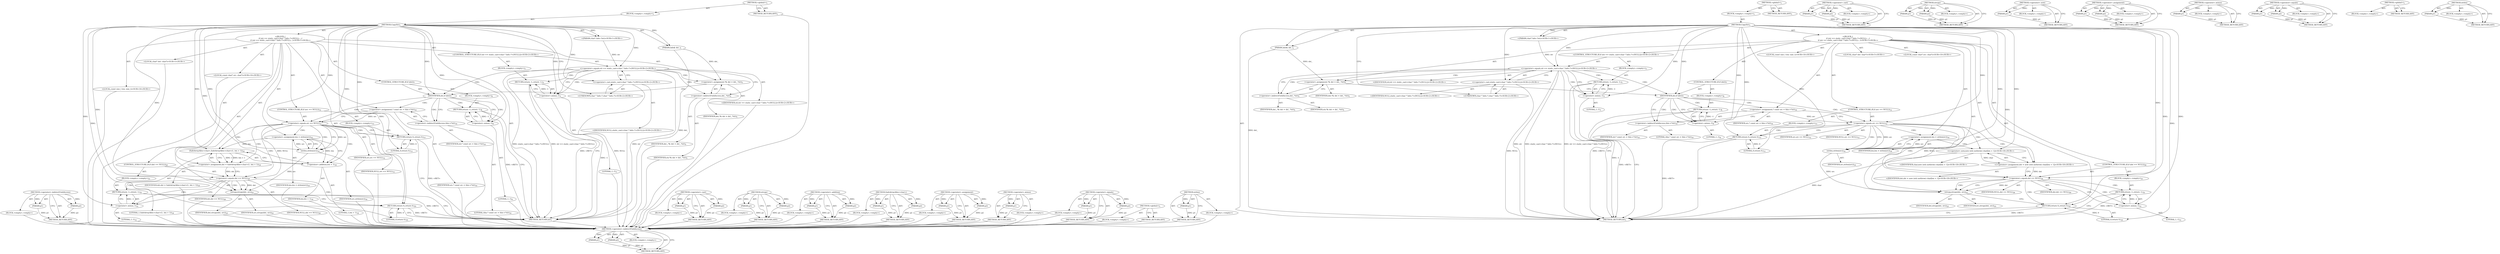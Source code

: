 digraph "strlen" {
vulnerable_115 [label=<(METHOD,&lt;operator&gt;.indirectFieldAccess)>];
vulnerable_116 [label=<(PARAM,p1)>];
vulnerable_117 [label=<(PARAM,p2)>];
vulnerable_118 [label=<(BLOCK,&lt;empty&gt;,&lt;empty&gt;)>];
vulnerable_119 [label=<(METHOD_RETURN,ANY)>];
vulnerable_6 [label=<(METHOD,&lt;global&gt;)<SUB>1</SUB>>];
vulnerable_7 [label=<(BLOCK,&lt;empty&gt;,&lt;empty&gt;)<SUB>1</SUB>>];
vulnerable_8 [label=<(METHOD,CopyStr)<SUB>1</SUB>>];
vulnerable_9 [label="<(PARAM,char* Info::*str)<SUB>1</SUB>>"];
vulnerable_10 [label=<(PARAM,Info&amp; dst_)<SUB>1</SUB>>];
vulnerable_11 [label="<(BLOCK,{
 if (str == static_cast&lt;char * Info::*&gt;(NULL)...,{
 if (str == static_cast&lt;char * Info::*&gt;(NULL)...)<SUB>1</SUB>>"];
vulnerable_12 [label="<(CONTROL_STRUCTURE,IF,if (str == static_cast&lt;char * Info::*&gt;(NULL)))<SUB>2</SUB>>"];
vulnerable_13 [label="<(&lt;operator&gt;.equals,str == static_cast&lt;char * Info::*&gt;(NULL))<SUB>2</SUB>>"];
vulnerable_14 [label="<(IDENTIFIER,str,str == static_cast&lt;char * Info::*&gt;(NULL))<SUB>2</SUB>>"];
vulnerable_15 [label="<(&lt;operator&gt;.cast,static_cast&lt;char * Info::*&gt;(NULL))<SUB>2</SUB>>"];
vulnerable_16 [label="<(UNKNOWN,char * Info::*,char * Info::*)<SUB>2</SUB>>"];
vulnerable_17 [label="<(IDENTIFIER,NULL,static_cast&lt;char * Info::*&gt;(NULL))<SUB>2</SUB>>"];
vulnerable_18 [label=<(BLOCK,&lt;empty&gt;,&lt;empty&gt;)<SUB>3</SUB>>];
vulnerable_19 [label=<(RETURN,return -1;,return -1;)<SUB>3</SUB>>];
vulnerable_20 [label=<(&lt;operator&gt;.minus,-1)<SUB>3</SUB>>];
vulnerable_21 [label=<(LITERAL,1,-1)<SUB>3</SUB>>];
vulnerable_22 [label="<(LOCAL,char* dst: char*)<SUB>5</SUB>>"];
vulnerable_23 [label=<(&lt;operator&gt;.assignment,*&amp; dst = dst_.*str)<SUB>5</SUB>>];
vulnerable_24 [label=<(IDENTIFIER,dst,*&amp; dst = dst_.*str)<SUB>5</SUB>>];
vulnerable_25 [label=<(&lt;operator&gt;.indirectFieldAccess,dst_.*str)<SUB>5</SUB>>];
vulnerable_26 [label=<(IDENTIFIER,dst_,*&amp; dst = dst_.*str)<SUB>5</SUB>>];
vulnerable_27 [label=<(IDENTIFIER,str,*&amp; dst = dst_.*str)<SUB>5</SUB>>];
vulnerable_28 [label=<(CONTROL_STRUCTURE,IF,if (dst))<SUB>7</SUB>>];
vulnerable_29 [label=<(IDENTIFIER,dst,if (dst))<SUB>7</SUB>>];
vulnerable_30 [label=<(BLOCK,&lt;empty&gt;,&lt;empty&gt;)<SUB>8</SUB>>];
vulnerable_31 [label=<(RETURN,return -1;,return -1;)<SUB>8</SUB>>];
vulnerable_32 [label=<(&lt;operator&gt;.minus,-1)<SUB>8</SUB>>];
vulnerable_33 [label=<(LITERAL,1,-1)<SUB>8</SUB>>];
vulnerable_34 [label="<(LOCAL,const char* src: char*)<SUB>10</SUB>>"];
vulnerable_35 [label=<(&lt;operator&gt;.assignment,* const src = this-&gt;*str)<SUB>10</SUB>>];
vulnerable_36 [label=<(IDENTIFIER,src,* const src = this-&gt;*str)<SUB>10</SUB>>];
vulnerable_37 [label=<(&lt;operator&gt;.indirectFieldAccess,this-&gt;*str)<SUB>10</SUB>>];
vulnerable_38 [label=<(LITERAL,this,* const src = this-&gt;*str)<SUB>10</SUB>>];
vulnerable_39 [label=<(IDENTIFIER,str,* const src = this-&gt;*str)<SUB>10</SUB>>];
vulnerable_40 [label=<(CONTROL_STRUCTURE,IF,if (src == NULL))<SUB>12</SUB>>];
vulnerable_41 [label=<(&lt;operator&gt;.equals,src == NULL)<SUB>12</SUB>>];
vulnerable_42 [label=<(IDENTIFIER,src,src == NULL)<SUB>12</SUB>>];
vulnerable_43 [label=<(IDENTIFIER,NULL,src == NULL)<SUB>12</SUB>>];
vulnerable_44 [label=<(BLOCK,&lt;empty&gt;,&lt;empty&gt;)<SUB>13</SUB>>];
vulnerable_45 [label=<(RETURN,return 0;,return 0;)<SUB>13</SUB>>];
vulnerable_46 [label=<(LITERAL,0,return 0;)<SUB>13</SUB>>];
vulnerable_47 [label="<(LOCAL,const size_t len: size_t)<SUB>16</SUB>>"];
vulnerable_48 [label=<(&lt;operator&gt;.assignment,len = strlen(src))<SUB>16</SUB>>];
vulnerable_49 [label=<(IDENTIFIER,len,len = strlen(src))<SUB>16</SUB>>];
vulnerable_50 [label=<(strlen,strlen(src))<SUB>16</SUB>>];
vulnerable_51 [label=<(IDENTIFIER,src,strlen(src))<SUB>16</SUB>>];
vulnerable_52 [label="<(&lt;operator&gt;.assignment,dst = new (std::nothrow) char[len + 1])<SUB>18</SUB>>"];
vulnerable_53 [label="<(IDENTIFIER,dst,dst = new (std::nothrow) char[len + 1])<SUB>18</SUB>>"];
vulnerable_54 [label="<(&lt;operator&gt;.new,new (std::nothrow) char[len + 1])<SUB>18</SUB>>"];
vulnerable_55 [label="<(IDENTIFIER,char,new (std::nothrow) char[len + 1])<SUB>18</SUB>>"];
vulnerable_56 [label=<(CONTROL_STRUCTURE,IF,if (dst == NULL))<SUB>20</SUB>>];
vulnerable_57 [label=<(&lt;operator&gt;.equals,dst == NULL)<SUB>20</SUB>>];
vulnerable_58 [label=<(IDENTIFIER,dst,dst == NULL)<SUB>20</SUB>>];
vulnerable_59 [label=<(IDENTIFIER,NULL,dst == NULL)<SUB>20</SUB>>];
vulnerable_60 [label=<(BLOCK,&lt;empty&gt;,&lt;empty&gt;)<SUB>21</SUB>>];
vulnerable_61 [label=<(RETURN,return -1;,return -1;)<SUB>21</SUB>>];
vulnerable_62 [label=<(&lt;operator&gt;.minus,-1)<SUB>21</SUB>>];
vulnerable_63 [label=<(LITERAL,1,-1)<SUB>21</SUB>>];
vulnerable_64 [label=<(strcpy,strcpy(dst, src))<SUB>23</SUB>>];
vulnerable_65 [label=<(IDENTIFIER,dst,strcpy(dst, src))<SUB>23</SUB>>];
vulnerable_66 [label=<(IDENTIFIER,src,strcpy(dst, src))<SUB>23</SUB>>];
vulnerable_67 [label=<(RETURN,return 0;,return 0;)<SUB>25</SUB>>];
vulnerable_68 [label=<(LITERAL,0,return 0;)<SUB>25</SUB>>];
vulnerable_69 [label=<(METHOD_RETURN,int)<SUB>1</SUB>>];
vulnerable_71 [label=<(METHOD_RETURN,ANY)<SUB>1</SUB>>];
vulnerable_101 [label=<(METHOD,&lt;operator&gt;.cast)>];
vulnerable_102 [label=<(PARAM,p1)>];
vulnerable_103 [label=<(PARAM,p2)>];
vulnerable_104 [label=<(BLOCK,&lt;empty&gt;,&lt;empty&gt;)>];
vulnerable_105 [label=<(METHOD_RETURN,ANY)>];
vulnerable_128 [label=<(METHOD,strcpy)>];
vulnerable_129 [label=<(PARAM,p1)>];
vulnerable_130 [label=<(PARAM,p2)>];
vulnerable_131 [label=<(BLOCK,&lt;empty&gt;,&lt;empty&gt;)>];
vulnerable_132 [label=<(METHOD_RETURN,ANY)>];
vulnerable_124 [label=<(METHOD,&lt;operator&gt;.new)>];
vulnerable_125 [label=<(PARAM,p1)>];
vulnerable_126 [label=<(BLOCK,&lt;empty&gt;,&lt;empty&gt;)>];
vulnerable_127 [label=<(METHOD_RETURN,ANY)>];
vulnerable_110 [label=<(METHOD,&lt;operator&gt;.assignment)>];
vulnerable_111 [label=<(PARAM,p1)>];
vulnerable_112 [label=<(PARAM,p2)>];
vulnerable_113 [label=<(BLOCK,&lt;empty&gt;,&lt;empty&gt;)>];
vulnerable_114 [label=<(METHOD_RETURN,ANY)>];
vulnerable_106 [label=<(METHOD,&lt;operator&gt;.minus)>];
vulnerable_107 [label=<(PARAM,p1)>];
vulnerable_108 [label=<(BLOCK,&lt;empty&gt;,&lt;empty&gt;)>];
vulnerable_109 [label=<(METHOD_RETURN,ANY)>];
vulnerable_96 [label=<(METHOD,&lt;operator&gt;.equals)>];
vulnerable_97 [label=<(PARAM,p1)>];
vulnerable_98 [label=<(PARAM,p2)>];
vulnerable_99 [label=<(BLOCK,&lt;empty&gt;,&lt;empty&gt;)>];
vulnerable_100 [label=<(METHOD_RETURN,ANY)>];
vulnerable_90 [label=<(METHOD,&lt;global&gt;)<SUB>1</SUB>>];
vulnerable_91 [label=<(BLOCK,&lt;empty&gt;,&lt;empty&gt;)>];
vulnerable_92 [label=<(METHOD_RETURN,ANY)>];
vulnerable_120 [label=<(METHOD,strlen)>];
vulnerable_121 [label=<(PARAM,p1)>];
vulnerable_122 [label=<(BLOCK,&lt;empty&gt;,&lt;empty&gt;)>];
vulnerable_123 [label=<(METHOD_RETURN,ANY)>];
fixed_116 [label=<(METHOD,&lt;operator&gt;.indirectFieldAccess)>];
fixed_117 [label=<(PARAM,p1)>];
fixed_118 [label=<(PARAM,p2)>];
fixed_119 [label=<(BLOCK,&lt;empty&gt;,&lt;empty&gt;)>];
fixed_120 [label=<(METHOD_RETURN,ANY)>];
fixed_6 [label=<(METHOD,&lt;global&gt;)<SUB>1</SUB>>];
fixed_7 [label=<(BLOCK,&lt;empty&gt;,&lt;empty&gt;)<SUB>1</SUB>>];
fixed_8 [label=<(METHOD,CopyStr)<SUB>1</SUB>>];
fixed_9 [label="<(PARAM,char* Info::*str)<SUB>1</SUB>>"];
fixed_10 [label=<(PARAM,Info&amp; dst_)<SUB>1</SUB>>];
fixed_11 [label="<(BLOCK,{
 if (str == static_cast&lt;char * Info::*&gt;(NULL)...,{
 if (str == static_cast&lt;char * Info::*&gt;(NULL)...)<SUB>1</SUB>>"];
fixed_12 [label="<(CONTROL_STRUCTURE,IF,if (str == static_cast&lt;char * Info::*&gt;(NULL)))<SUB>2</SUB>>"];
fixed_13 [label="<(&lt;operator&gt;.equals,str == static_cast&lt;char * Info::*&gt;(NULL))<SUB>2</SUB>>"];
fixed_14 [label="<(IDENTIFIER,str,str == static_cast&lt;char * Info::*&gt;(NULL))<SUB>2</SUB>>"];
fixed_15 [label="<(&lt;operator&gt;.cast,static_cast&lt;char * Info::*&gt;(NULL))<SUB>2</SUB>>"];
fixed_16 [label="<(UNKNOWN,char * Info::*,char * Info::*)<SUB>2</SUB>>"];
fixed_17 [label="<(IDENTIFIER,NULL,static_cast&lt;char * Info::*&gt;(NULL))<SUB>2</SUB>>"];
fixed_18 [label=<(BLOCK,&lt;empty&gt;,&lt;empty&gt;)<SUB>3</SUB>>];
fixed_19 [label=<(RETURN,return -1;,return -1;)<SUB>3</SUB>>];
fixed_20 [label=<(&lt;operator&gt;.minus,-1)<SUB>3</SUB>>];
fixed_21 [label=<(LITERAL,1,-1)<SUB>3</SUB>>];
fixed_22 [label="<(LOCAL,char* dst: char*)<SUB>5</SUB>>"];
fixed_23 [label=<(&lt;operator&gt;.assignment,*&amp; dst = dst_.*str)<SUB>5</SUB>>];
fixed_24 [label=<(IDENTIFIER,dst,*&amp; dst = dst_.*str)<SUB>5</SUB>>];
fixed_25 [label=<(&lt;operator&gt;.indirectFieldAccess,dst_.*str)<SUB>5</SUB>>];
fixed_26 [label=<(IDENTIFIER,dst_,*&amp; dst = dst_.*str)<SUB>5</SUB>>];
fixed_27 [label=<(IDENTIFIER,str,*&amp; dst = dst_.*str)<SUB>5</SUB>>];
fixed_28 [label=<(CONTROL_STRUCTURE,IF,if (dst))<SUB>7</SUB>>];
fixed_29 [label=<(IDENTIFIER,dst,if (dst))<SUB>7</SUB>>];
fixed_30 [label=<(BLOCK,&lt;empty&gt;,&lt;empty&gt;)<SUB>8</SUB>>];
fixed_31 [label=<(RETURN,return -1;,return -1;)<SUB>8</SUB>>];
fixed_32 [label=<(&lt;operator&gt;.minus,-1)<SUB>8</SUB>>];
fixed_33 [label=<(LITERAL,1,-1)<SUB>8</SUB>>];
fixed_34 [label="<(LOCAL,const char* src: char*)<SUB>10</SUB>>"];
fixed_35 [label=<(&lt;operator&gt;.assignment,* const src = this-&gt;*str)<SUB>10</SUB>>];
fixed_36 [label=<(IDENTIFIER,src,* const src = this-&gt;*str)<SUB>10</SUB>>];
fixed_37 [label=<(&lt;operator&gt;.indirectFieldAccess,this-&gt;*str)<SUB>10</SUB>>];
fixed_38 [label=<(LITERAL,this,* const src = this-&gt;*str)<SUB>10</SUB>>];
fixed_39 [label=<(IDENTIFIER,str,* const src = this-&gt;*str)<SUB>10</SUB>>];
fixed_40 [label=<(CONTROL_STRUCTURE,IF,if (src == NULL))<SUB>12</SUB>>];
fixed_41 [label=<(&lt;operator&gt;.equals,src == NULL)<SUB>12</SUB>>];
fixed_42 [label=<(IDENTIFIER,src,src == NULL)<SUB>12</SUB>>];
fixed_43 [label=<(IDENTIFIER,NULL,src == NULL)<SUB>12</SUB>>];
fixed_44 [label=<(BLOCK,&lt;empty&gt;,&lt;empty&gt;)<SUB>13</SUB>>];
fixed_45 [label=<(RETURN,return 0;,return 0;)<SUB>13</SUB>>];
fixed_46 [label=<(LITERAL,0,return 0;)<SUB>13</SUB>>];
fixed_47 [label="<(LOCAL,const size_t len: size_t)<SUB>16</SUB>>"];
fixed_48 [label=<(&lt;operator&gt;.assignment,len = strlen(src))<SUB>16</SUB>>];
fixed_49 [label=<(IDENTIFIER,len,len = strlen(src))<SUB>16</SUB>>];
fixed_50 [label=<(strlen,strlen(src))<SUB>16</SUB>>];
fixed_51 [label=<(IDENTIFIER,src,strlen(src))<SUB>16</SUB>>];
fixed_52 [label=<(&lt;operator&gt;.assignment,dst = SafeArrayAlloc&lt;char&gt;(1, len + 1))<SUB>18</SUB>>];
fixed_53 [label=<(IDENTIFIER,dst,dst = SafeArrayAlloc&lt;char&gt;(1, len + 1))<SUB>18</SUB>>];
fixed_54 [label=<(SafeArrayAlloc&lt;char&gt;,SafeArrayAlloc&lt;char&gt;(1, len + 1))<SUB>18</SUB>>];
fixed_55 [label=<(LITERAL,1,SafeArrayAlloc&lt;char&gt;(1, len + 1))<SUB>18</SUB>>];
fixed_56 [label=<(&lt;operator&gt;.addition,len + 1)<SUB>18</SUB>>];
fixed_57 [label=<(IDENTIFIER,len,len + 1)<SUB>18</SUB>>];
fixed_58 [label=<(LITERAL,1,len + 1)<SUB>18</SUB>>];
fixed_59 [label=<(CONTROL_STRUCTURE,IF,if (dst == NULL))<SUB>20</SUB>>];
fixed_60 [label=<(&lt;operator&gt;.equals,dst == NULL)<SUB>20</SUB>>];
fixed_61 [label=<(IDENTIFIER,dst,dst == NULL)<SUB>20</SUB>>];
fixed_62 [label=<(IDENTIFIER,NULL,dst == NULL)<SUB>20</SUB>>];
fixed_63 [label=<(BLOCK,&lt;empty&gt;,&lt;empty&gt;)<SUB>21</SUB>>];
fixed_64 [label=<(RETURN,return -1;,return -1;)<SUB>21</SUB>>];
fixed_65 [label=<(&lt;operator&gt;.minus,-1)<SUB>21</SUB>>];
fixed_66 [label=<(LITERAL,1,-1)<SUB>21</SUB>>];
fixed_67 [label=<(strcpy,strcpy(dst, src))<SUB>23</SUB>>];
fixed_68 [label=<(IDENTIFIER,dst,strcpy(dst, src))<SUB>23</SUB>>];
fixed_69 [label=<(IDENTIFIER,src,strcpy(dst, src))<SUB>23</SUB>>];
fixed_70 [label=<(RETURN,return 0;,return 0;)<SUB>25</SUB>>];
fixed_71 [label=<(LITERAL,0,return 0;)<SUB>25</SUB>>];
fixed_72 [label=<(METHOD_RETURN,int)<SUB>1</SUB>>];
fixed_74 [label=<(METHOD_RETURN,ANY)<SUB>1</SUB>>];
fixed_102 [label=<(METHOD,&lt;operator&gt;.cast)>];
fixed_103 [label=<(PARAM,p1)>];
fixed_104 [label=<(PARAM,p2)>];
fixed_105 [label=<(BLOCK,&lt;empty&gt;,&lt;empty&gt;)>];
fixed_106 [label=<(METHOD_RETURN,ANY)>];
fixed_135 [label=<(METHOD,strcpy)>];
fixed_136 [label=<(PARAM,p1)>];
fixed_137 [label=<(PARAM,p2)>];
fixed_138 [label=<(BLOCK,&lt;empty&gt;,&lt;empty&gt;)>];
fixed_139 [label=<(METHOD_RETURN,ANY)>];
fixed_130 [label=<(METHOD,&lt;operator&gt;.addition)>];
fixed_131 [label=<(PARAM,p1)>];
fixed_132 [label=<(PARAM,p2)>];
fixed_133 [label=<(BLOCK,&lt;empty&gt;,&lt;empty&gt;)>];
fixed_134 [label=<(METHOD_RETURN,ANY)>];
fixed_125 [label=<(METHOD,SafeArrayAlloc&lt;char&gt;)>];
fixed_126 [label=<(PARAM,p1)>];
fixed_127 [label=<(PARAM,p2)>];
fixed_128 [label=<(BLOCK,&lt;empty&gt;,&lt;empty&gt;)>];
fixed_129 [label=<(METHOD_RETURN,ANY)>];
fixed_111 [label=<(METHOD,&lt;operator&gt;.assignment)>];
fixed_112 [label=<(PARAM,p1)>];
fixed_113 [label=<(PARAM,p2)>];
fixed_114 [label=<(BLOCK,&lt;empty&gt;,&lt;empty&gt;)>];
fixed_115 [label=<(METHOD_RETURN,ANY)>];
fixed_107 [label=<(METHOD,&lt;operator&gt;.minus)>];
fixed_108 [label=<(PARAM,p1)>];
fixed_109 [label=<(BLOCK,&lt;empty&gt;,&lt;empty&gt;)>];
fixed_110 [label=<(METHOD_RETURN,ANY)>];
fixed_97 [label=<(METHOD,&lt;operator&gt;.equals)>];
fixed_98 [label=<(PARAM,p1)>];
fixed_99 [label=<(PARAM,p2)>];
fixed_100 [label=<(BLOCK,&lt;empty&gt;,&lt;empty&gt;)>];
fixed_101 [label=<(METHOD_RETURN,ANY)>];
fixed_91 [label=<(METHOD,&lt;global&gt;)<SUB>1</SUB>>];
fixed_92 [label=<(BLOCK,&lt;empty&gt;,&lt;empty&gt;)>];
fixed_93 [label=<(METHOD_RETURN,ANY)>];
fixed_121 [label=<(METHOD,strlen)>];
fixed_122 [label=<(PARAM,p1)>];
fixed_123 [label=<(BLOCK,&lt;empty&gt;,&lt;empty&gt;)>];
fixed_124 [label=<(METHOD_RETURN,ANY)>];
vulnerable_115 -> vulnerable_116  [key=0, label="AST: "];
vulnerable_115 -> vulnerable_116  [key=1, label="DDG: "];
vulnerable_115 -> vulnerable_118  [key=0, label="AST: "];
vulnerable_115 -> vulnerable_117  [key=0, label="AST: "];
vulnerable_115 -> vulnerable_117  [key=1, label="DDG: "];
vulnerable_115 -> vulnerable_119  [key=0, label="AST: "];
vulnerable_115 -> vulnerable_119  [key=1, label="CFG: "];
vulnerable_116 -> vulnerable_119  [key=0, label="DDG: p1"];
vulnerable_117 -> vulnerable_119  [key=0, label="DDG: p2"];
vulnerable_6 -> vulnerable_7  [key=0, label="AST: "];
vulnerable_6 -> vulnerable_71  [key=0, label="AST: "];
vulnerable_6 -> vulnerable_71  [key=1, label="CFG: "];
vulnerable_7 -> vulnerable_8  [key=0, label="AST: "];
vulnerable_8 -> vulnerable_9  [key=0, label="AST: "];
vulnerable_8 -> vulnerable_9  [key=1, label="DDG: "];
vulnerable_8 -> vulnerable_10  [key=0, label="AST: "];
vulnerable_8 -> vulnerable_10  [key=1, label="DDG: "];
vulnerable_8 -> vulnerable_11  [key=0, label="AST: "];
vulnerable_8 -> vulnerable_69  [key=0, label="AST: "];
vulnerable_8 -> vulnerable_16  [key=0, label="CFG: "];
vulnerable_8 -> vulnerable_67  [key=0, label="DDG: "];
vulnerable_8 -> vulnerable_29  [key=0, label="DDG: "];
vulnerable_8 -> vulnerable_64  [key=0, label="DDG: "];
vulnerable_8 -> vulnerable_68  [key=0, label="DDG: "];
vulnerable_8 -> vulnerable_13  [key=0, label="DDG: "];
vulnerable_8 -> vulnerable_41  [key=0, label="DDG: "];
vulnerable_8 -> vulnerable_45  [key=0, label="DDG: "];
vulnerable_8 -> vulnerable_50  [key=0, label="DDG: "];
vulnerable_8 -> vulnerable_54  [key=0, label="DDG: "];
vulnerable_8 -> vulnerable_57  [key=0, label="DDG: "];
vulnerable_8 -> vulnerable_15  [key=0, label="DDG: "];
vulnerable_8 -> vulnerable_46  [key=0, label="DDG: "];
vulnerable_8 -> vulnerable_20  [key=0, label="DDG: "];
vulnerable_8 -> vulnerable_32  [key=0, label="DDG: "];
vulnerable_8 -> vulnerable_62  [key=0, label="DDG: "];
vulnerable_9 -> vulnerable_13  [key=0, label="DDG: str"];
vulnerable_10 -> vulnerable_69  [key=0, label="DDG: dst_"];
vulnerable_10 -> vulnerable_23  [key=0, label="DDG: dst_"];
vulnerable_11 -> vulnerable_12  [key=0, label="AST: "];
vulnerable_11 -> vulnerable_22  [key=0, label="AST: "];
vulnerable_11 -> vulnerable_23  [key=0, label="AST: "];
vulnerable_11 -> vulnerable_28  [key=0, label="AST: "];
vulnerable_11 -> vulnerable_34  [key=0, label="AST: "];
vulnerable_11 -> vulnerable_35  [key=0, label="AST: "];
vulnerable_11 -> vulnerable_40  [key=0, label="AST: "];
vulnerable_11 -> vulnerable_47  [key=0, label="AST: "];
vulnerable_11 -> vulnerable_48  [key=0, label="AST: "];
vulnerable_11 -> vulnerable_52  [key=0, label="AST: "];
vulnerable_11 -> vulnerable_56  [key=0, label="AST: "];
vulnerable_11 -> vulnerable_64  [key=0, label="AST: "];
vulnerable_11 -> vulnerable_67  [key=0, label="AST: "];
vulnerable_12 -> vulnerable_13  [key=0, label="AST: "];
vulnerable_12 -> vulnerable_18  [key=0, label="AST: "];
vulnerable_13 -> vulnerable_14  [key=0, label="AST: "];
vulnerable_13 -> vulnerable_15  [key=0, label="AST: "];
vulnerable_13 -> vulnerable_20  [key=0, label="CFG: "];
vulnerable_13 -> vulnerable_20  [key=1, label="CDG: "];
vulnerable_13 -> vulnerable_25  [key=0, label="CFG: "];
vulnerable_13 -> vulnerable_25  [key=1, label="CDG: "];
vulnerable_13 -> vulnerable_69  [key=0, label="DDG: str"];
vulnerable_13 -> vulnerable_69  [key=1, label="DDG: static_cast&lt;char * Info::*&gt;(NULL)"];
vulnerable_13 -> vulnerable_69  [key=2, label="DDG: str == static_cast&lt;char * Info::*&gt;(NULL)"];
vulnerable_13 -> vulnerable_23  [key=0, label="CDG: "];
vulnerable_13 -> vulnerable_19  [key=0, label="CDG: "];
vulnerable_13 -> vulnerable_29  [key=0, label="CDG: "];
vulnerable_15 -> vulnerable_16  [key=0, label="AST: "];
vulnerable_15 -> vulnerable_17  [key=0, label="AST: "];
vulnerable_15 -> vulnerable_13  [key=0, label="CFG: "];
vulnerable_15 -> vulnerable_69  [key=0, label="DDG: NULL"];
vulnerable_16 -> vulnerable_15  [key=0, label="CFG: "];
vulnerable_18 -> vulnerable_19  [key=0, label="AST: "];
vulnerable_19 -> vulnerable_20  [key=0, label="AST: "];
vulnerable_19 -> vulnerable_69  [key=0, label="CFG: "];
vulnerable_19 -> vulnerable_69  [key=1, label="DDG: &lt;RET&gt;"];
vulnerable_20 -> vulnerable_21  [key=0, label="AST: "];
vulnerable_20 -> vulnerable_19  [key=0, label="CFG: "];
vulnerable_20 -> vulnerable_19  [key=1, label="DDG: -1"];
vulnerable_20 -> vulnerable_69  [key=0, label="DDG: -1"];
vulnerable_23 -> vulnerable_24  [key=0, label="AST: "];
vulnerable_23 -> vulnerable_25  [key=0, label="AST: "];
vulnerable_23 -> vulnerable_29  [key=0, label="CFG: "];
vulnerable_25 -> vulnerable_26  [key=0, label="AST: "];
vulnerable_25 -> vulnerable_27  [key=0, label="AST: "];
vulnerable_25 -> vulnerable_23  [key=0, label="CFG: "];
vulnerable_28 -> vulnerable_29  [key=0, label="AST: "];
vulnerable_28 -> vulnerable_30  [key=0, label="AST: "];
vulnerable_29 -> vulnerable_32  [key=0, label="CFG: "];
vulnerable_29 -> vulnerable_32  [key=1, label="CDG: "];
vulnerable_29 -> vulnerable_37  [key=0, label="CFG: "];
vulnerable_29 -> vulnerable_37  [key=1, label="CDG: "];
vulnerable_29 -> vulnerable_41  [key=0, label="CDG: "];
vulnerable_29 -> vulnerable_35  [key=0, label="CDG: "];
vulnerable_29 -> vulnerable_31  [key=0, label="CDG: "];
vulnerable_30 -> vulnerable_31  [key=0, label="AST: "];
vulnerable_31 -> vulnerable_32  [key=0, label="AST: "];
vulnerable_31 -> vulnerable_69  [key=0, label="CFG: "];
vulnerable_31 -> vulnerable_69  [key=1, label="DDG: &lt;RET&gt;"];
vulnerable_32 -> vulnerable_33  [key=0, label="AST: "];
vulnerable_32 -> vulnerable_31  [key=0, label="CFG: "];
vulnerable_32 -> vulnerable_31  [key=1, label="DDG: -1"];
vulnerable_35 -> vulnerable_36  [key=0, label="AST: "];
vulnerable_35 -> vulnerable_37  [key=0, label="AST: "];
vulnerable_35 -> vulnerable_41  [key=0, label="CFG: "];
vulnerable_35 -> vulnerable_41  [key=1, label="DDG: src"];
vulnerable_37 -> vulnerable_38  [key=0, label="AST: "];
vulnerable_37 -> vulnerable_39  [key=0, label="AST: "];
vulnerable_37 -> vulnerable_35  [key=0, label="CFG: "];
vulnerable_40 -> vulnerable_41  [key=0, label="AST: "];
vulnerable_40 -> vulnerable_44  [key=0, label="AST: "];
vulnerable_41 -> vulnerable_42  [key=0, label="AST: "];
vulnerable_41 -> vulnerable_43  [key=0, label="AST: "];
vulnerable_41 -> vulnerable_45  [key=0, label="CFG: "];
vulnerable_41 -> vulnerable_45  [key=1, label="CDG: "];
vulnerable_41 -> vulnerable_50  [key=0, label="CFG: "];
vulnerable_41 -> vulnerable_50  [key=1, label="DDG: src"];
vulnerable_41 -> vulnerable_50  [key=2, label="CDG: "];
vulnerable_41 -> vulnerable_57  [key=0, label="DDG: NULL"];
vulnerable_41 -> vulnerable_57  [key=1, label="CDG: "];
vulnerable_41 -> vulnerable_48  [key=0, label="CDG: "];
vulnerable_41 -> vulnerable_52  [key=0, label="CDG: "];
vulnerable_41 -> vulnerable_54  [key=0, label="CDG: "];
vulnerable_44 -> vulnerable_45  [key=0, label="AST: "];
vulnerable_45 -> vulnerable_46  [key=0, label="AST: "];
vulnerable_45 -> vulnerable_69  [key=0, label="CFG: "];
vulnerable_45 -> vulnerable_69  [key=1, label="DDG: &lt;RET&gt;"];
vulnerable_46 -> vulnerable_45  [key=0, label="DDG: 0"];
vulnerable_48 -> vulnerable_49  [key=0, label="AST: "];
vulnerable_48 -> vulnerable_50  [key=0, label="AST: "];
vulnerable_48 -> vulnerable_54  [key=0, label="CFG: "];
vulnerable_50 -> vulnerable_51  [key=0, label="AST: "];
vulnerable_50 -> vulnerable_48  [key=0, label="CFG: "];
vulnerable_50 -> vulnerable_48  [key=1, label="DDG: src"];
vulnerable_50 -> vulnerable_64  [key=0, label="DDG: src"];
vulnerable_52 -> vulnerable_53  [key=0, label="AST: "];
vulnerable_52 -> vulnerable_54  [key=0, label="AST: "];
vulnerable_52 -> vulnerable_57  [key=0, label="CFG: "];
vulnerable_52 -> vulnerable_57  [key=1, label="DDG: dst"];
vulnerable_54 -> vulnerable_55  [key=0, label="AST: "];
vulnerable_54 -> vulnerable_52  [key=0, label="CFG: "];
vulnerable_54 -> vulnerable_52  [key=1, label="DDG: char"];
vulnerable_54 -> vulnerable_69  [key=0, label="DDG: char"];
vulnerable_56 -> vulnerable_57  [key=0, label="AST: "];
vulnerable_56 -> vulnerable_60  [key=0, label="AST: "];
vulnerable_57 -> vulnerable_58  [key=0, label="AST: "];
vulnerable_57 -> vulnerable_59  [key=0, label="AST: "];
vulnerable_57 -> vulnerable_62  [key=0, label="CFG: "];
vulnerable_57 -> vulnerable_62  [key=1, label="CDG: "];
vulnerable_57 -> vulnerable_64  [key=0, label="CFG: "];
vulnerable_57 -> vulnerable_64  [key=1, label="DDG: dst"];
vulnerable_57 -> vulnerable_64  [key=2, label="CDG: "];
vulnerable_57 -> vulnerable_61  [key=0, label="CDG: "];
vulnerable_57 -> vulnerable_67  [key=0, label="CDG: "];
vulnerable_60 -> vulnerable_61  [key=0, label="AST: "];
vulnerable_61 -> vulnerable_62  [key=0, label="AST: "];
vulnerable_61 -> vulnerable_69  [key=0, label="CFG: "];
vulnerable_61 -> vulnerable_69  [key=1, label="DDG: &lt;RET&gt;"];
vulnerable_62 -> vulnerable_63  [key=0, label="AST: "];
vulnerable_62 -> vulnerable_61  [key=0, label="CFG: "];
vulnerable_62 -> vulnerable_61  [key=1, label="DDG: -1"];
vulnerable_64 -> vulnerable_65  [key=0, label="AST: "];
vulnerable_64 -> vulnerable_66  [key=0, label="AST: "];
vulnerable_64 -> vulnerable_67  [key=0, label="CFG: "];
vulnerable_67 -> vulnerable_68  [key=0, label="AST: "];
vulnerable_67 -> vulnerable_69  [key=0, label="CFG: "];
vulnerable_67 -> vulnerable_69  [key=1, label="DDG: &lt;RET&gt;"];
vulnerable_68 -> vulnerable_67  [key=0, label="DDG: 0"];
vulnerable_101 -> vulnerable_102  [key=0, label="AST: "];
vulnerable_101 -> vulnerable_102  [key=1, label="DDG: "];
vulnerable_101 -> vulnerable_104  [key=0, label="AST: "];
vulnerable_101 -> vulnerable_103  [key=0, label="AST: "];
vulnerable_101 -> vulnerable_103  [key=1, label="DDG: "];
vulnerable_101 -> vulnerable_105  [key=0, label="AST: "];
vulnerable_101 -> vulnerable_105  [key=1, label="CFG: "];
vulnerable_102 -> vulnerable_105  [key=0, label="DDG: p1"];
vulnerable_103 -> vulnerable_105  [key=0, label="DDG: p2"];
vulnerable_128 -> vulnerable_129  [key=0, label="AST: "];
vulnerable_128 -> vulnerable_129  [key=1, label="DDG: "];
vulnerable_128 -> vulnerable_131  [key=0, label="AST: "];
vulnerable_128 -> vulnerable_130  [key=0, label="AST: "];
vulnerable_128 -> vulnerable_130  [key=1, label="DDG: "];
vulnerable_128 -> vulnerable_132  [key=0, label="AST: "];
vulnerable_128 -> vulnerable_132  [key=1, label="CFG: "];
vulnerable_129 -> vulnerable_132  [key=0, label="DDG: p1"];
vulnerable_130 -> vulnerable_132  [key=0, label="DDG: p2"];
vulnerable_124 -> vulnerable_125  [key=0, label="AST: "];
vulnerable_124 -> vulnerable_125  [key=1, label="DDG: "];
vulnerable_124 -> vulnerable_126  [key=0, label="AST: "];
vulnerable_124 -> vulnerable_127  [key=0, label="AST: "];
vulnerable_124 -> vulnerable_127  [key=1, label="CFG: "];
vulnerable_125 -> vulnerable_127  [key=0, label="DDG: p1"];
vulnerable_110 -> vulnerable_111  [key=0, label="AST: "];
vulnerable_110 -> vulnerable_111  [key=1, label="DDG: "];
vulnerable_110 -> vulnerable_113  [key=0, label="AST: "];
vulnerable_110 -> vulnerable_112  [key=0, label="AST: "];
vulnerable_110 -> vulnerable_112  [key=1, label="DDG: "];
vulnerable_110 -> vulnerable_114  [key=0, label="AST: "];
vulnerable_110 -> vulnerable_114  [key=1, label="CFG: "];
vulnerable_111 -> vulnerable_114  [key=0, label="DDG: p1"];
vulnerable_112 -> vulnerable_114  [key=0, label="DDG: p2"];
vulnerable_106 -> vulnerable_107  [key=0, label="AST: "];
vulnerable_106 -> vulnerable_107  [key=1, label="DDG: "];
vulnerable_106 -> vulnerable_108  [key=0, label="AST: "];
vulnerable_106 -> vulnerable_109  [key=0, label="AST: "];
vulnerable_106 -> vulnerable_109  [key=1, label="CFG: "];
vulnerable_107 -> vulnerable_109  [key=0, label="DDG: p1"];
vulnerable_96 -> vulnerable_97  [key=0, label="AST: "];
vulnerable_96 -> vulnerable_97  [key=1, label="DDG: "];
vulnerable_96 -> vulnerable_99  [key=0, label="AST: "];
vulnerable_96 -> vulnerable_98  [key=0, label="AST: "];
vulnerable_96 -> vulnerable_98  [key=1, label="DDG: "];
vulnerable_96 -> vulnerable_100  [key=0, label="AST: "];
vulnerable_96 -> vulnerable_100  [key=1, label="CFG: "];
vulnerable_97 -> vulnerable_100  [key=0, label="DDG: p1"];
vulnerable_98 -> vulnerable_100  [key=0, label="DDG: p2"];
vulnerable_90 -> vulnerable_91  [key=0, label="AST: "];
vulnerable_90 -> vulnerable_92  [key=0, label="AST: "];
vulnerable_90 -> vulnerable_92  [key=1, label="CFG: "];
vulnerable_120 -> vulnerable_121  [key=0, label="AST: "];
vulnerable_120 -> vulnerable_121  [key=1, label="DDG: "];
vulnerable_120 -> vulnerable_122  [key=0, label="AST: "];
vulnerable_120 -> vulnerable_123  [key=0, label="AST: "];
vulnerable_120 -> vulnerable_123  [key=1, label="CFG: "];
vulnerable_121 -> vulnerable_123  [key=0, label="DDG: p1"];
fixed_116 -> fixed_117  [key=0, label="AST: "];
fixed_116 -> fixed_117  [key=1, label="DDG: "];
fixed_116 -> fixed_119  [key=0, label="AST: "];
fixed_116 -> fixed_118  [key=0, label="AST: "];
fixed_116 -> fixed_118  [key=1, label="DDG: "];
fixed_116 -> fixed_120  [key=0, label="AST: "];
fixed_116 -> fixed_120  [key=1, label="CFG: "];
fixed_117 -> fixed_120  [key=0, label="DDG: p1"];
fixed_118 -> fixed_120  [key=0, label="DDG: p2"];
fixed_119 -> vulnerable_115  [key=0];
fixed_120 -> vulnerable_115  [key=0];
fixed_6 -> fixed_7  [key=0, label="AST: "];
fixed_6 -> fixed_74  [key=0, label="AST: "];
fixed_6 -> fixed_74  [key=1, label="CFG: "];
fixed_7 -> fixed_8  [key=0, label="AST: "];
fixed_8 -> fixed_9  [key=0, label="AST: "];
fixed_8 -> fixed_9  [key=1, label="DDG: "];
fixed_8 -> fixed_10  [key=0, label="AST: "];
fixed_8 -> fixed_10  [key=1, label="DDG: "];
fixed_8 -> fixed_11  [key=0, label="AST: "];
fixed_8 -> fixed_72  [key=0, label="AST: "];
fixed_8 -> fixed_16  [key=0, label="CFG: "];
fixed_8 -> fixed_70  [key=0, label="DDG: "];
fixed_8 -> fixed_29  [key=0, label="DDG: "];
fixed_8 -> fixed_67  [key=0, label="DDG: "];
fixed_8 -> fixed_71  [key=0, label="DDG: "];
fixed_8 -> fixed_13  [key=0, label="DDG: "];
fixed_8 -> fixed_41  [key=0, label="DDG: "];
fixed_8 -> fixed_45  [key=0, label="DDG: "];
fixed_8 -> fixed_50  [key=0, label="DDG: "];
fixed_8 -> fixed_54  [key=0, label="DDG: "];
fixed_8 -> fixed_60  [key=0, label="DDG: "];
fixed_8 -> fixed_15  [key=0, label="DDG: "];
fixed_8 -> fixed_46  [key=0, label="DDG: "];
fixed_8 -> fixed_56  [key=0, label="DDG: "];
fixed_8 -> fixed_20  [key=0, label="DDG: "];
fixed_8 -> fixed_32  [key=0, label="DDG: "];
fixed_8 -> fixed_65  [key=0, label="DDG: "];
fixed_9 -> fixed_13  [key=0, label="DDG: str"];
fixed_10 -> fixed_72  [key=0, label="DDG: dst_"];
fixed_10 -> fixed_23  [key=0, label="DDG: dst_"];
fixed_11 -> fixed_12  [key=0, label="AST: "];
fixed_11 -> fixed_22  [key=0, label="AST: "];
fixed_11 -> fixed_23  [key=0, label="AST: "];
fixed_11 -> fixed_28  [key=0, label="AST: "];
fixed_11 -> fixed_34  [key=0, label="AST: "];
fixed_11 -> fixed_35  [key=0, label="AST: "];
fixed_11 -> fixed_40  [key=0, label="AST: "];
fixed_11 -> fixed_47  [key=0, label="AST: "];
fixed_11 -> fixed_48  [key=0, label="AST: "];
fixed_11 -> fixed_52  [key=0, label="AST: "];
fixed_11 -> fixed_59  [key=0, label="AST: "];
fixed_11 -> fixed_67  [key=0, label="AST: "];
fixed_11 -> fixed_70  [key=0, label="AST: "];
fixed_12 -> fixed_13  [key=0, label="AST: "];
fixed_12 -> fixed_18  [key=0, label="AST: "];
fixed_13 -> fixed_14  [key=0, label="AST: "];
fixed_13 -> fixed_15  [key=0, label="AST: "];
fixed_13 -> fixed_20  [key=0, label="CFG: "];
fixed_13 -> fixed_20  [key=1, label="CDG: "];
fixed_13 -> fixed_25  [key=0, label="CFG: "];
fixed_13 -> fixed_25  [key=1, label="CDG: "];
fixed_13 -> fixed_72  [key=0, label="DDG: str"];
fixed_13 -> fixed_72  [key=1, label="DDG: static_cast&lt;char * Info::*&gt;(NULL)"];
fixed_13 -> fixed_72  [key=2, label="DDG: str == static_cast&lt;char * Info::*&gt;(NULL)"];
fixed_13 -> fixed_23  [key=0, label="CDG: "];
fixed_13 -> fixed_19  [key=0, label="CDG: "];
fixed_13 -> fixed_29  [key=0, label="CDG: "];
fixed_14 -> vulnerable_115  [key=0];
fixed_15 -> fixed_16  [key=0, label="AST: "];
fixed_15 -> fixed_17  [key=0, label="AST: "];
fixed_15 -> fixed_13  [key=0, label="CFG: "];
fixed_15 -> fixed_72  [key=0, label="DDG: NULL"];
fixed_16 -> fixed_15  [key=0, label="CFG: "];
fixed_17 -> vulnerable_115  [key=0];
fixed_18 -> fixed_19  [key=0, label="AST: "];
fixed_19 -> fixed_20  [key=0, label="AST: "];
fixed_19 -> fixed_72  [key=0, label="CFG: "];
fixed_19 -> fixed_72  [key=1, label="DDG: &lt;RET&gt;"];
fixed_20 -> fixed_21  [key=0, label="AST: "];
fixed_20 -> fixed_19  [key=0, label="CFG: "];
fixed_20 -> fixed_19  [key=1, label="DDG: -1"];
fixed_20 -> fixed_72  [key=0, label="DDG: -1"];
fixed_21 -> vulnerable_115  [key=0];
fixed_22 -> vulnerable_115  [key=0];
fixed_23 -> fixed_24  [key=0, label="AST: "];
fixed_23 -> fixed_25  [key=0, label="AST: "];
fixed_23 -> fixed_29  [key=0, label="CFG: "];
fixed_24 -> vulnerable_115  [key=0];
fixed_25 -> fixed_26  [key=0, label="AST: "];
fixed_25 -> fixed_27  [key=0, label="AST: "];
fixed_25 -> fixed_23  [key=0, label="CFG: "];
fixed_26 -> vulnerable_115  [key=0];
fixed_27 -> vulnerable_115  [key=0];
fixed_28 -> fixed_29  [key=0, label="AST: "];
fixed_28 -> fixed_30  [key=0, label="AST: "];
fixed_29 -> fixed_32  [key=0, label="CFG: "];
fixed_29 -> fixed_32  [key=1, label="CDG: "];
fixed_29 -> fixed_37  [key=0, label="CFG: "];
fixed_29 -> fixed_37  [key=1, label="CDG: "];
fixed_29 -> fixed_41  [key=0, label="CDG: "];
fixed_29 -> fixed_35  [key=0, label="CDG: "];
fixed_29 -> fixed_31  [key=0, label="CDG: "];
fixed_30 -> fixed_31  [key=0, label="AST: "];
fixed_31 -> fixed_32  [key=0, label="AST: "];
fixed_31 -> fixed_72  [key=0, label="CFG: "];
fixed_31 -> fixed_72  [key=1, label="DDG: &lt;RET&gt;"];
fixed_32 -> fixed_33  [key=0, label="AST: "];
fixed_32 -> fixed_31  [key=0, label="CFG: "];
fixed_32 -> fixed_31  [key=1, label="DDG: -1"];
fixed_33 -> vulnerable_115  [key=0];
fixed_34 -> vulnerable_115  [key=0];
fixed_35 -> fixed_36  [key=0, label="AST: "];
fixed_35 -> fixed_37  [key=0, label="AST: "];
fixed_35 -> fixed_41  [key=0, label="CFG: "];
fixed_35 -> fixed_41  [key=1, label="DDG: src"];
fixed_36 -> vulnerable_115  [key=0];
fixed_37 -> fixed_38  [key=0, label="AST: "];
fixed_37 -> fixed_39  [key=0, label="AST: "];
fixed_37 -> fixed_35  [key=0, label="CFG: "];
fixed_38 -> vulnerable_115  [key=0];
fixed_39 -> vulnerable_115  [key=0];
fixed_40 -> fixed_41  [key=0, label="AST: "];
fixed_40 -> fixed_44  [key=0, label="AST: "];
fixed_41 -> fixed_42  [key=0, label="AST: "];
fixed_41 -> fixed_43  [key=0, label="AST: "];
fixed_41 -> fixed_45  [key=0, label="CFG: "];
fixed_41 -> fixed_45  [key=1, label="CDG: "];
fixed_41 -> fixed_50  [key=0, label="CFG: "];
fixed_41 -> fixed_50  [key=1, label="DDG: src"];
fixed_41 -> fixed_50  [key=2, label="CDG: "];
fixed_41 -> fixed_60  [key=0, label="DDG: NULL"];
fixed_41 -> fixed_60  [key=1, label="CDG: "];
fixed_41 -> fixed_48  [key=0, label="CDG: "];
fixed_41 -> fixed_52  [key=0, label="CDG: "];
fixed_41 -> fixed_56  [key=0, label="CDG: "];
fixed_41 -> fixed_54  [key=0, label="CDG: "];
fixed_42 -> vulnerable_115  [key=0];
fixed_43 -> vulnerable_115  [key=0];
fixed_44 -> fixed_45  [key=0, label="AST: "];
fixed_45 -> fixed_46  [key=0, label="AST: "];
fixed_45 -> fixed_72  [key=0, label="CFG: "];
fixed_45 -> fixed_72  [key=1, label="DDG: &lt;RET&gt;"];
fixed_46 -> fixed_45  [key=0, label="DDG: 0"];
fixed_47 -> vulnerable_115  [key=0];
fixed_48 -> fixed_49  [key=0, label="AST: "];
fixed_48 -> fixed_50  [key=0, label="AST: "];
fixed_48 -> fixed_56  [key=0, label="CFG: "];
fixed_48 -> fixed_56  [key=1, label="DDG: len"];
fixed_48 -> fixed_54  [key=0, label="DDG: len"];
fixed_49 -> vulnerable_115  [key=0];
fixed_50 -> fixed_51  [key=0, label="AST: "];
fixed_50 -> fixed_48  [key=0, label="CFG: "];
fixed_50 -> fixed_48  [key=1, label="DDG: src"];
fixed_50 -> fixed_67  [key=0, label="DDG: src"];
fixed_51 -> vulnerable_115  [key=0];
fixed_52 -> fixed_53  [key=0, label="AST: "];
fixed_52 -> fixed_54  [key=0, label="AST: "];
fixed_52 -> fixed_60  [key=0, label="CFG: "];
fixed_52 -> fixed_60  [key=1, label="DDG: dst"];
fixed_53 -> vulnerable_115  [key=0];
fixed_54 -> fixed_55  [key=0, label="AST: "];
fixed_54 -> fixed_56  [key=0, label="AST: "];
fixed_54 -> fixed_52  [key=0, label="CFG: "];
fixed_54 -> fixed_52  [key=1, label="DDG: 1"];
fixed_54 -> fixed_52  [key=2, label="DDG: len + 1"];
fixed_55 -> vulnerable_115  [key=0];
fixed_56 -> fixed_57  [key=0, label="AST: "];
fixed_56 -> fixed_58  [key=0, label="AST: "];
fixed_56 -> fixed_54  [key=0, label="CFG: "];
fixed_57 -> vulnerable_115  [key=0];
fixed_58 -> vulnerable_115  [key=0];
fixed_59 -> fixed_60  [key=0, label="AST: "];
fixed_59 -> fixed_63  [key=0, label="AST: "];
fixed_60 -> fixed_61  [key=0, label="AST: "];
fixed_60 -> fixed_62  [key=0, label="AST: "];
fixed_60 -> fixed_65  [key=0, label="CFG: "];
fixed_60 -> fixed_65  [key=1, label="CDG: "];
fixed_60 -> fixed_67  [key=0, label="CFG: "];
fixed_60 -> fixed_67  [key=1, label="DDG: dst"];
fixed_60 -> fixed_67  [key=2, label="CDG: "];
fixed_60 -> fixed_64  [key=0, label="CDG: "];
fixed_60 -> fixed_70  [key=0, label="CDG: "];
fixed_61 -> vulnerable_115  [key=0];
fixed_62 -> vulnerable_115  [key=0];
fixed_63 -> fixed_64  [key=0, label="AST: "];
fixed_64 -> fixed_65  [key=0, label="AST: "];
fixed_64 -> fixed_72  [key=0, label="CFG: "];
fixed_64 -> fixed_72  [key=1, label="DDG: &lt;RET&gt;"];
fixed_65 -> fixed_66  [key=0, label="AST: "];
fixed_65 -> fixed_64  [key=0, label="CFG: "];
fixed_65 -> fixed_64  [key=1, label="DDG: -1"];
fixed_66 -> vulnerable_115  [key=0];
fixed_67 -> fixed_68  [key=0, label="AST: "];
fixed_67 -> fixed_69  [key=0, label="AST: "];
fixed_67 -> fixed_70  [key=0, label="CFG: "];
fixed_68 -> vulnerable_115  [key=0];
fixed_69 -> vulnerable_115  [key=0];
fixed_70 -> fixed_71  [key=0, label="AST: "];
fixed_70 -> fixed_72  [key=0, label="CFG: "];
fixed_70 -> fixed_72  [key=1, label="DDG: &lt;RET&gt;"];
fixed_71 -> fixed_70  [key=0, label="DDG: 0"];
fixed_72 -> vulnerable_115  [key=0];
fixed_74 -> vulnerable_115  [key=0];
fixed_102 -> fixed_103  [key=0, label="AST: "];
fixed_102 -> fixed_103  [key=1, label="DDG: "];
fixed_102 -> fixed_105  [key=0, label="AST: "];
fixed_102 -> fixed_104  [key=0, label="AST: "];
fixed_102 -> fixed_104  [key=1, label="DDG: "];
fixed_102 -> fixed_106  [key=0, label="AST: "];
fixed_102 -> fixed_106  [key=1, label="CFG: "];
fixed_103 -> fixed_106  [key=0, label="DDG: p1"];
fixed_104 -> fixed_106  [key=0, label="DDG: p2"];
fixed_105 -> vulnerable_115  [key=0];
fixed_106 -> vulnerable_115  [key=0];
fixed_135 -> fixed_136  [key=0, label="AST: "];
fixed_135 -> fixed_136  [key=1, label="DDG: "];
fixed_135 -> fixed_138  [key=0, label="AST: "];
fixed_135 -> fixed_137  [key=0, label="AST: "];
fixed_135 -> fixed_137  [key=1, label="DDG: "];
fixed_135 -> fixed_139  [key=0, label="AST: "];
fixed_135 -> fixed_139  [key=1, label="CFG: "];
fixed_136 -> fixed_139  [key=0, label="DDG: p1"];
fixed_137 -> fixed_139  [key=0, label="DDG: p2"];
fixed_138 -> vulnerable_115  [key=0];
fixed_139 -> vulnerable_115  [key=0];
fixed_130 -> fixed_131  [key=0, label="AST: "];
fixed_130 -> fixed_131  [key=1, label="DDG: "];
fixed_130 -> fixed_133  [key=0, label="AST: "];
fixed_130 -> fixed_132  [key=0, label="AST: "];
fixed_130 -> fixed_132  [key=1, label="DDG: "];
fixed_130 -> fixed_134  [key=0, label="AST: "];
fixed_130 -> fixed_134  [key=1, label="CFG: "];
fixed_131 -> fixed_134  [key=0, label="DDG: p1"];
fixed_132 -> fixed_134  [key=0, label="DDG: p2"];
fixed_133 -> vulnerable_115  [key=0];
fixed_134 -> vulnerable_115  [key=0];
fixed_125 -> fixed_126  [key=0, label="AST: "];
fixed_125 -> fixed_126  [key=1, label="DDG: "];
fixed_125 -> fixed_128  [key=0, label="AST: "];
fixed_125 -> fixed_127  [key=0, label="AST: "];
fixed_125 -> fixed_127  [key=1, label="DDG: "];
fixed_125 -> fixed_129  [key=0, label="AST: "];
fixed_125 -> fixed_129  [key=1, label="CFG: "];
fixed_126 -> fixed_129  [key=0, label="DDG: p1"];
fixed_127 -> fixed_129  [key=0, label="DDG: p2"];
fixed_128 -> vulnerable_115  [key=0];
fixed_129 -> vulnerable_115  [key=0];
fixed_111 -> fixed_112  [key=0, label="AST: "];
fixed_111 -> fixed_112  [key=1, label="DDG: "];
fixed_111 -> fixed_114  [key=0, label="AST: "];
fixed_111 -> fixed_113  [key=0, label="AST: "];
fixed_111 -> fixed_113  [key=1, label="DDG: "];
fixed_111 -> fixed_115  [key=0, label="AST: "];
fixed_111 -> fixed_115  [key=1, label="CFG: "];
fixed_112 -> fixed_115  [key=0, label="DDG: p1"];
fixed_113 -> fixed_115  [key=0, label="DDG: p2"];
fixed_114 -> vulnerable_115  [key=0];
fixed_115 -> vulnerable_115  [key=0];
fixed_107 -> fixed_108  [key=0, label="AST: "];
fixed_107 -> fixed_108  [key=1, label="DDG: "];
fixed_107 -> fixed_109  [key=0, label="AST: "];
fixed_107 -> fixed_110  [key=0, label="AST: "];
fixed_107 -> fixed_110  [key=1, label="CFG: "];
fixed_108 -> fixed_110  [key=0, label="DDG: p1"];
fixed_109 -> vulnerable_115  [key=0];
fixed_110 -> vulnerable_115  [key=0];
fixed_97 -> fixed_98  [key=0, label="AST: "];
fixed_97 -> fixed_98  [key=1, label="DDG: "];
fixed_97 -> fixed_100  [key=0, label="AST: "];
fixed_97 -> fixed_99  [key=0, label="AST: "];
fixed_97 -> fixed_99  [key=1, label="DDG: "];
fixed_97 -> fixed_101  [key=0, label="AST: "];
fixed_97 -> fixed_101  [key=1, label="CFG: "];
fixed_98 -> fixed_101  [key=0, label="DDG: p1"];
fixed_99 -> fixed_101  [key=0, label="DDG: p2"];
fixed_100 -> vulnerable_115  [key=0];
fixed_101 -> vulnerable_115  [key=0];
fixed_91 -> fixed_92  [key=0, label="AST: "];
fixed_91 -> fixed_93  [key=0, label="AST: "];
fixed_91 -> fixed_93  [key=1, label="CFG: "];
fixed_92 -> vulnerable_115  [key=0];
fixed_93 -> vulnerable_115  [key=0];
fixed_121 -> fixed_122  [key=0, label="AST: "];
fixed_121 -> fixed_122  [key=1, label="DDG: "];
fixed_121 -> fixed_123  [key=0, label="AST: "];
fixed_121 -> fixed_124  [key=0, label="AST: "];
fixed_121 -> fixed_124  [key=1, label="CFG: "];
fixed_122 -> fixed_124  [key=0, label="DDG: p1"];
fixed_123 -> vulnerable_115  [key=0];
fixed_124 -> vulnerable_115  [key=0];
}
